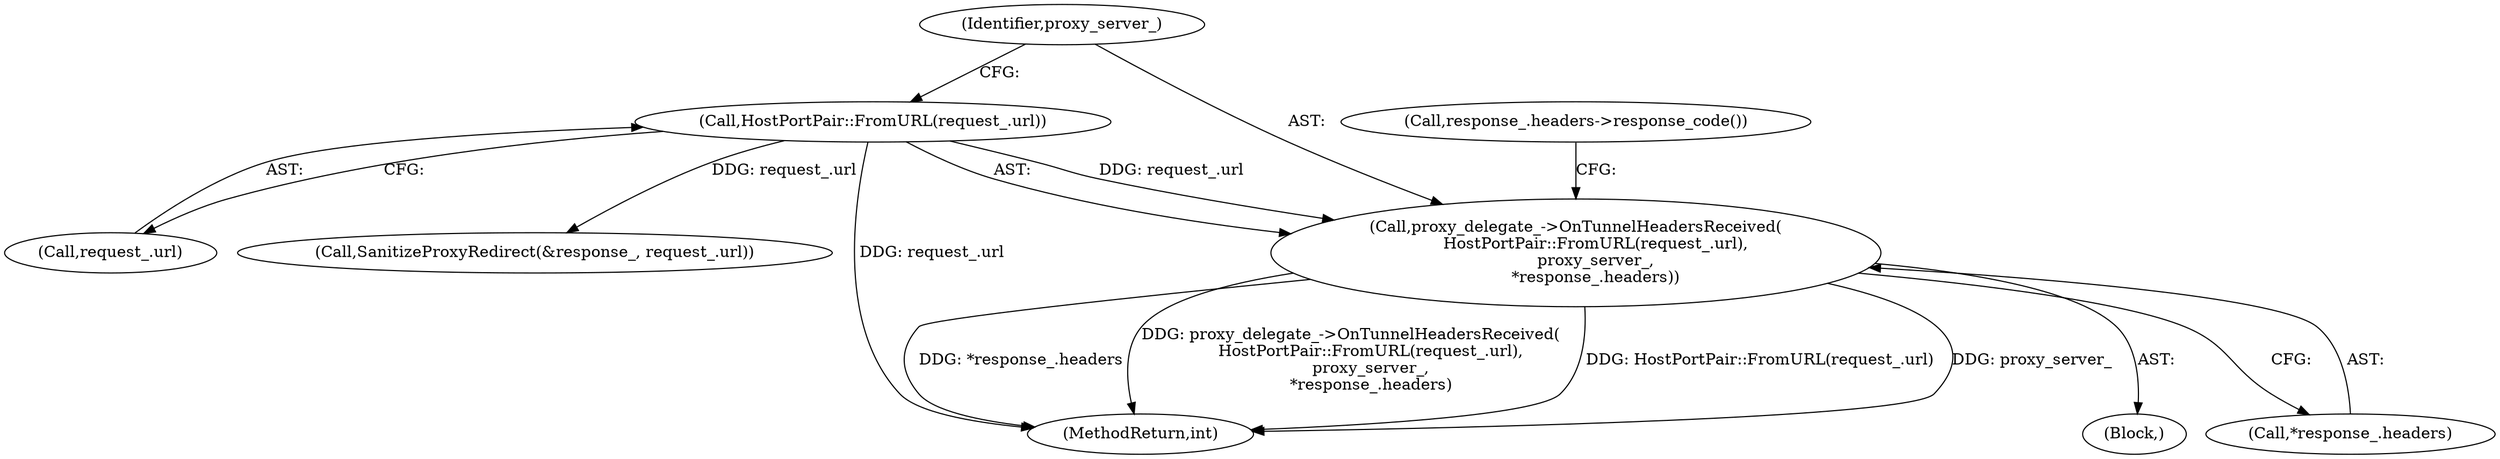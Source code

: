 digraph "0_Chrome_7933c117fd16b192e70609c331641e9112af5e42@API" {
"1000131" [label="(Call,proxy_delegate_->OnTunnelHeadersReceived(\n        HostPortPair::FromURL(request_.url),\n        proxy_server_,\n        *response_.headers))"];
"1000132" [label="(Call,HostPortPair::FromURL(request_.url))"];
"1000133" [label="(Call,request_.url)"];
"1000131" [label="(Call,proxy_delegate_->OnTunnelHeadersReceived(\n        HostPortPair::FromURL(request_.url),\n        proxy_server_,\n        *response_.headers))"];
"1000132" [label="(Call,HostPortPair::FromURL(request_.url))"];
"1000158" [label="(Call,SanitizeProxyRedirect(&response_, request_.url))"];
"1000142" [label="(Call,response_.headers->response_code())"];
"1000193" [label="(MethodReturn,int)"];
"1000136" [label="(Identifier,proxy_server_)"];
"1000130" [label="(Block,)"];
"1000137" [label="(Call,*response_.headers)"];
"1000131" -> "1000130"  [label="AST: "];
"1000131" -> "1000137"  [label="CFG: "];
"1000132" -> "1000131"  [label="AST: "];
"1000136" -> "1000131"  [label="AST: "];
"1000137" -> "1000131"  [label="AST: "];
"1000142" -> "1000131"  [label="CFG: "];
"1000131" -> "1000193"  [label="DDG: proxy_delegate_->OnTunnelHeadersReceived(\n        HostPortPair::FromURL(request_.url),\n        proxy_server_,\n        *response_.headers)"];
"1000131" -> "1000193"  [label="DDG: HostPortPair::FromURL(request_.url)"];
"1000131" -> "1000193"  [label="DDG: proxy_server_"];
"1000131" -> "1000193"  [label="DDG: *response_.headers"];
"1000132" -> "1000131"  [label="DDG: request_.url"];
"1000132" -> "1000133"  [label="CFG: "];
"1000133" -> "1000132"  [label="AST: "];
"1000136" -> "1000132"  [label="CFG: "];
"1000132" -> "1000193"  [label="DDG: request_.url"];
"1000132" -> "1000158"  [label="DDG: request_.url"];
}
